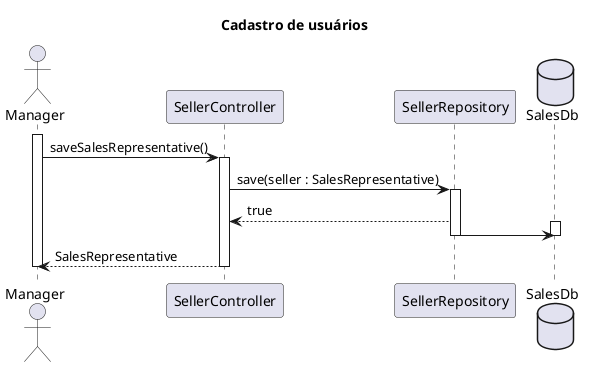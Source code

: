 @startuml

title Cadastro de usuários

actor Manager
participant SellerController
participant SellerRepository
database SalesDb

activate Manager

Manager -> SellerController : saveSalesRepresentative()

    activate SellerController

    SellerController -> SellerRepository : save(seller : SalesRepresentative)

        activate SellerRepository

        SellerRepository --> SellerController : true

            activate SalesDb

            SellerRepository -> SalesDb

            deactivate SalesDb

        deactivate SellerRepository

    SellerController --> Manager : SalesRepresentative

    deactivate SellerController




deactivate Manager

@enduml
